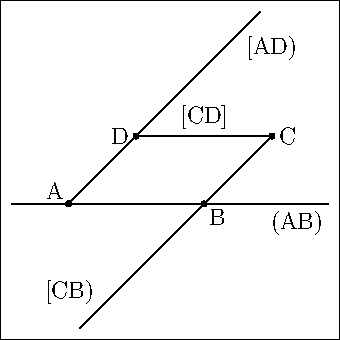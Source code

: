     import geometry;
    size(6cm,0);
    linemargin=2mm;
    point A=(0,0), B=(2, 0), C=(3,1), D=(1,1);
    dot("A", A, NW); dot("B", B, SE); dot("C", C);
    dot("D", D, W);

    line AB=line(A, B);
    line CB=line(C, false, B);
    line CD=line(C, false, D, false);
    line AD=line(A, false, D);

    draw("(AB)", AB); draw("[CB)", CB);
    draw(Label("[CD]",Relative(0.5),align=N), CD);
    draw("[AD)", AD); draw(box((-1,-2),(4,3)));

